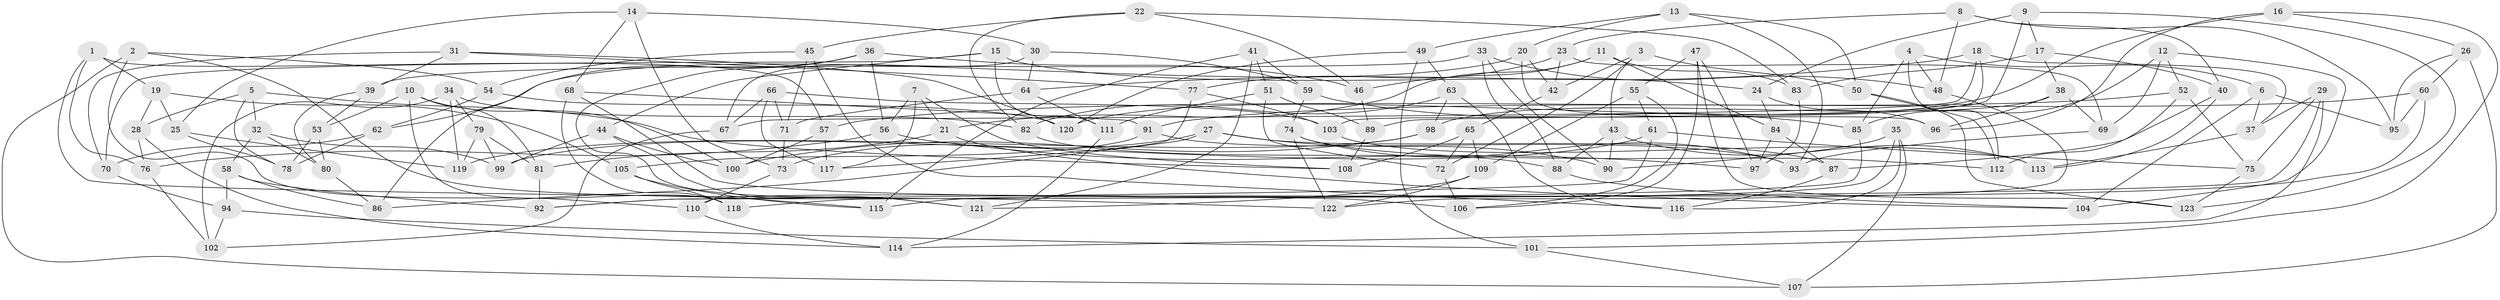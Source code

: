 // Generated by graph-tools (version 1.1) at 2025/37/03/09/25 02:37:55]
// undirected, 123 vertices, 246 edges
graph export_dot {
graph [start="1"]
  node [color=gray90,style=filled];
  1;
  2;
  3;
  4;
  5;
  6;
  7;
  8;
  9;
  10;
  11;
  12;
  13;
  14;
  15;
  16;
  17;
  18;
  19;
  20;
  21;
  22;
  23;
  24;
  25;
  26;
  27;
  28;
  29;
  30;
  31;
  32;
  33;
  34;
  35;
  36;
  37;
  38;
  39;
  40;
  41;
  42;
  43;
  44;
  45;
  46;
  47;
  48;
  49;
  50;
  51;
  52;
  53;
  54;
  55;
  56;
  57;
  58;
  59;
  60;
  61;
  62;
  63;
  64;
  65;
  66;
  67;
  68;
  69;
  70;
  71;
  72;
  73;
  74;
  75;
  76;
  77;
  78;
  79;
  80;
  81;
  82;
  83;
  84;
  85;
  86;
  87;
  88;
  89;
  90;
  91;
  92;
  93;
  94;
  95;
  96;
  97;
  98;
  99;
  100;
  101;
  102;
  103;
  104;
  105;
  106;
  107;
  108;
  109;
  110;
  111;
  112;
  113;
  114;
  115;
  116;
  117;
  118;
  119;
  120;
  121;
  122;
  123;
  1 -- 19;
  1 -- 76;
  1 -- 122;
  1 -- 57;
  2 -- 115;
  2 -- 54;
  2 -- 107;
  2 -- 110;
  3 -- 72;
  3 -- 43;
  3 -- 42;
  3 -- 50;
  4 -- 85;
  4 -- 112;
  4 -- 48;
  4 -- 6;
  5 -- 108;
  5 -- 28;
  5 -- 78;
  5 -- 32;
  6 -- 104;
  6 -- 95;
  6 -- 37;
  7 -- 21;
  7 -- 117;
  7 -- 56;
  7 -- 108;
  8 -- 95;
  8 -- 23;
  8 -- 40;
  8 -- 48;
  9 -- 24;
  9 -- 123;
  9 -- 17;
  9 -- 89;
  10 -- 118;
  10 -- 81;
  10 -- 100;
  10 -- 53;
  11 -- 46;
  11 -- 83;
  11 -- 21;
  11 -- 84;
  12 -- 52;
  12 -- 85;
  12 -- 104;
  12 -- 69;
  13 -- 20;
  13 -- 50;
  13 -- 49;
  13 -- 93;
  14 -- 30;
  14 -- 68;
  14 -- 25;
  14 -- 73;
  15 -- 70;
  15 -- 111;
  15 -- 44;
  15 -- 24;
  16 -- 26;
  16 -- 120;
  16 -- 101;
  16 -- 96;
  17 -- 38;
  17 -- 40;
  17 -- 83;
  18 -- 64;
  18 -- 103;
  18 -- 67;
  18 -- 37;
  19 -- 105;
  19 -- 28;
  19 -- 25;
  20 -- 42;
  20 -- 96;
  20 -- 62;
  21 -- 81;
  21 -- 104;
  22 -- 46;
  22 -- 82;
  22 -- 45;
  22 -- 83;
  23 -- 69;
  23 -- 77;
  23 -- 42;
  24 -- 84;
  24 -- 96;
  25 -- 78;
  25 -- 119;
  26 -- 60;
  26 -- 107;
  26 -- 95;
  27 -- 73;
  27 -- 90;
  27 -- 87;
  27 -- 86;
  28 -- 76;
  28 -- 114;
  29 -- 75;
  29 -- 114;
  29 -- 118;
  29 -- 37;
  30 -- 67;
  30 -- 59;
  30 -- 64;
  31 -- 120;
  31 -- 77;
  31 -- 39;
  31 -- 70;
  32 -- 58;
  32 -- 99;
  32 -- 80;
  33 -- 88;
  33 -- 48;
  33 -- 90;
  33 -- 39;
  34 -- 102;
  34 -- 79;
  34 -- 119;
  34 -- 82;
  35 -- 90;
  35 -- 107;
  35 -- 110;
  35 -- 116;
  36 -- 86;
  36 -- 46;
  36 -- 121;
  36 -- 56;
  37 -- 113;
  38 -- 96;
  38 -- 69;
  38 -- 98;
  39 -- 80;
  39 -- 53;
  40 -- 113;
  40 -- 87;
  41 -- 121;
  41 -- 51;
  41 -- 59;
  41 -- 115;
  42 -- 65;
  43 -- 90;
  43 -- 113;
  43 -- 88;
  44 -- 121;
  44 -- 100;
  44 -- 99;
  45 -- 116;
  45 -- 54;
  45 -- 71;
  46 -- 89;
  47 -- 55;
  47 -- 106;
  47 -- 97;
  47 -- 123;
  48 -- 122;
  49 -- 101;
  49 -- 63;
  49 -- 120;
  50 -- 112;
  50 -- 123;
  51 -- 89;
  51 -- 111;
  51 -- 72;
  52 -- 57;
  52 -- 75;
  52 -- 112;
  53 -- 78;
  53 -- 80;
  54 -- 62;
  54 -- 120;
  55 -- 106;
  55 -- 61;
  55 -- 109;
  56 -- 97;
  56 -- 76;
  57 -- 117;
  57 -- 100;
  58 -- 86;
  58 -- 94;
  58 -- 92;
  59 -- 85;
  59 -- 74;
  60 -- 115;
  60 -- 91;
  60 -- 95;
  61 -- 99;
  61 -- 75;
  61 -- 92;
  62 -- 78;
  62 -- 70;
  63 -- 82;
  63 -- 116;
  63 -- 98;
  64 -- 111;
  64 -- 71;
  65 -- 109;
  65 -- 108;
  65 -- 72;
  66 -- 117;
  66 -- 71;
  66 -- 103;
  66 -- 67;
  67 -- 102;
  68 -- 118;
  68 -- 106;
  68 -- 91;
  69 -- 93;
  70 -- 94;
  71 -- 73;
  72 -- 106;
  73 -- 110;
  74 -- 112;
  74 -- 122;
  74 -- 93;
  75 -- 123;
  76 -- 102;
  77 -- 103;
  77 -- 117;
  79 -- 119;
  79 -- 99;
  79 -- 81;
  80 -- 86;
  81 -- 92;
  82 -- 88;
  83 -- 97;
  84 -- 87;
  84 -- 97;
  85 -- 92;
  87 -- 116;
  88 -- 104;
  89 -- 108;
  91 -- 93;
  91 -- 105;
  94 -- 102;
  94 -- 101;
  98 -- 100;
  98 -- 119;
  101 -- 107;
  103 -- 113;
  105 -- 118;
  105 -- 115;
  109 -- 122;
  109 -- 121;
  110 -- 114;
  111 -- 114;
}
